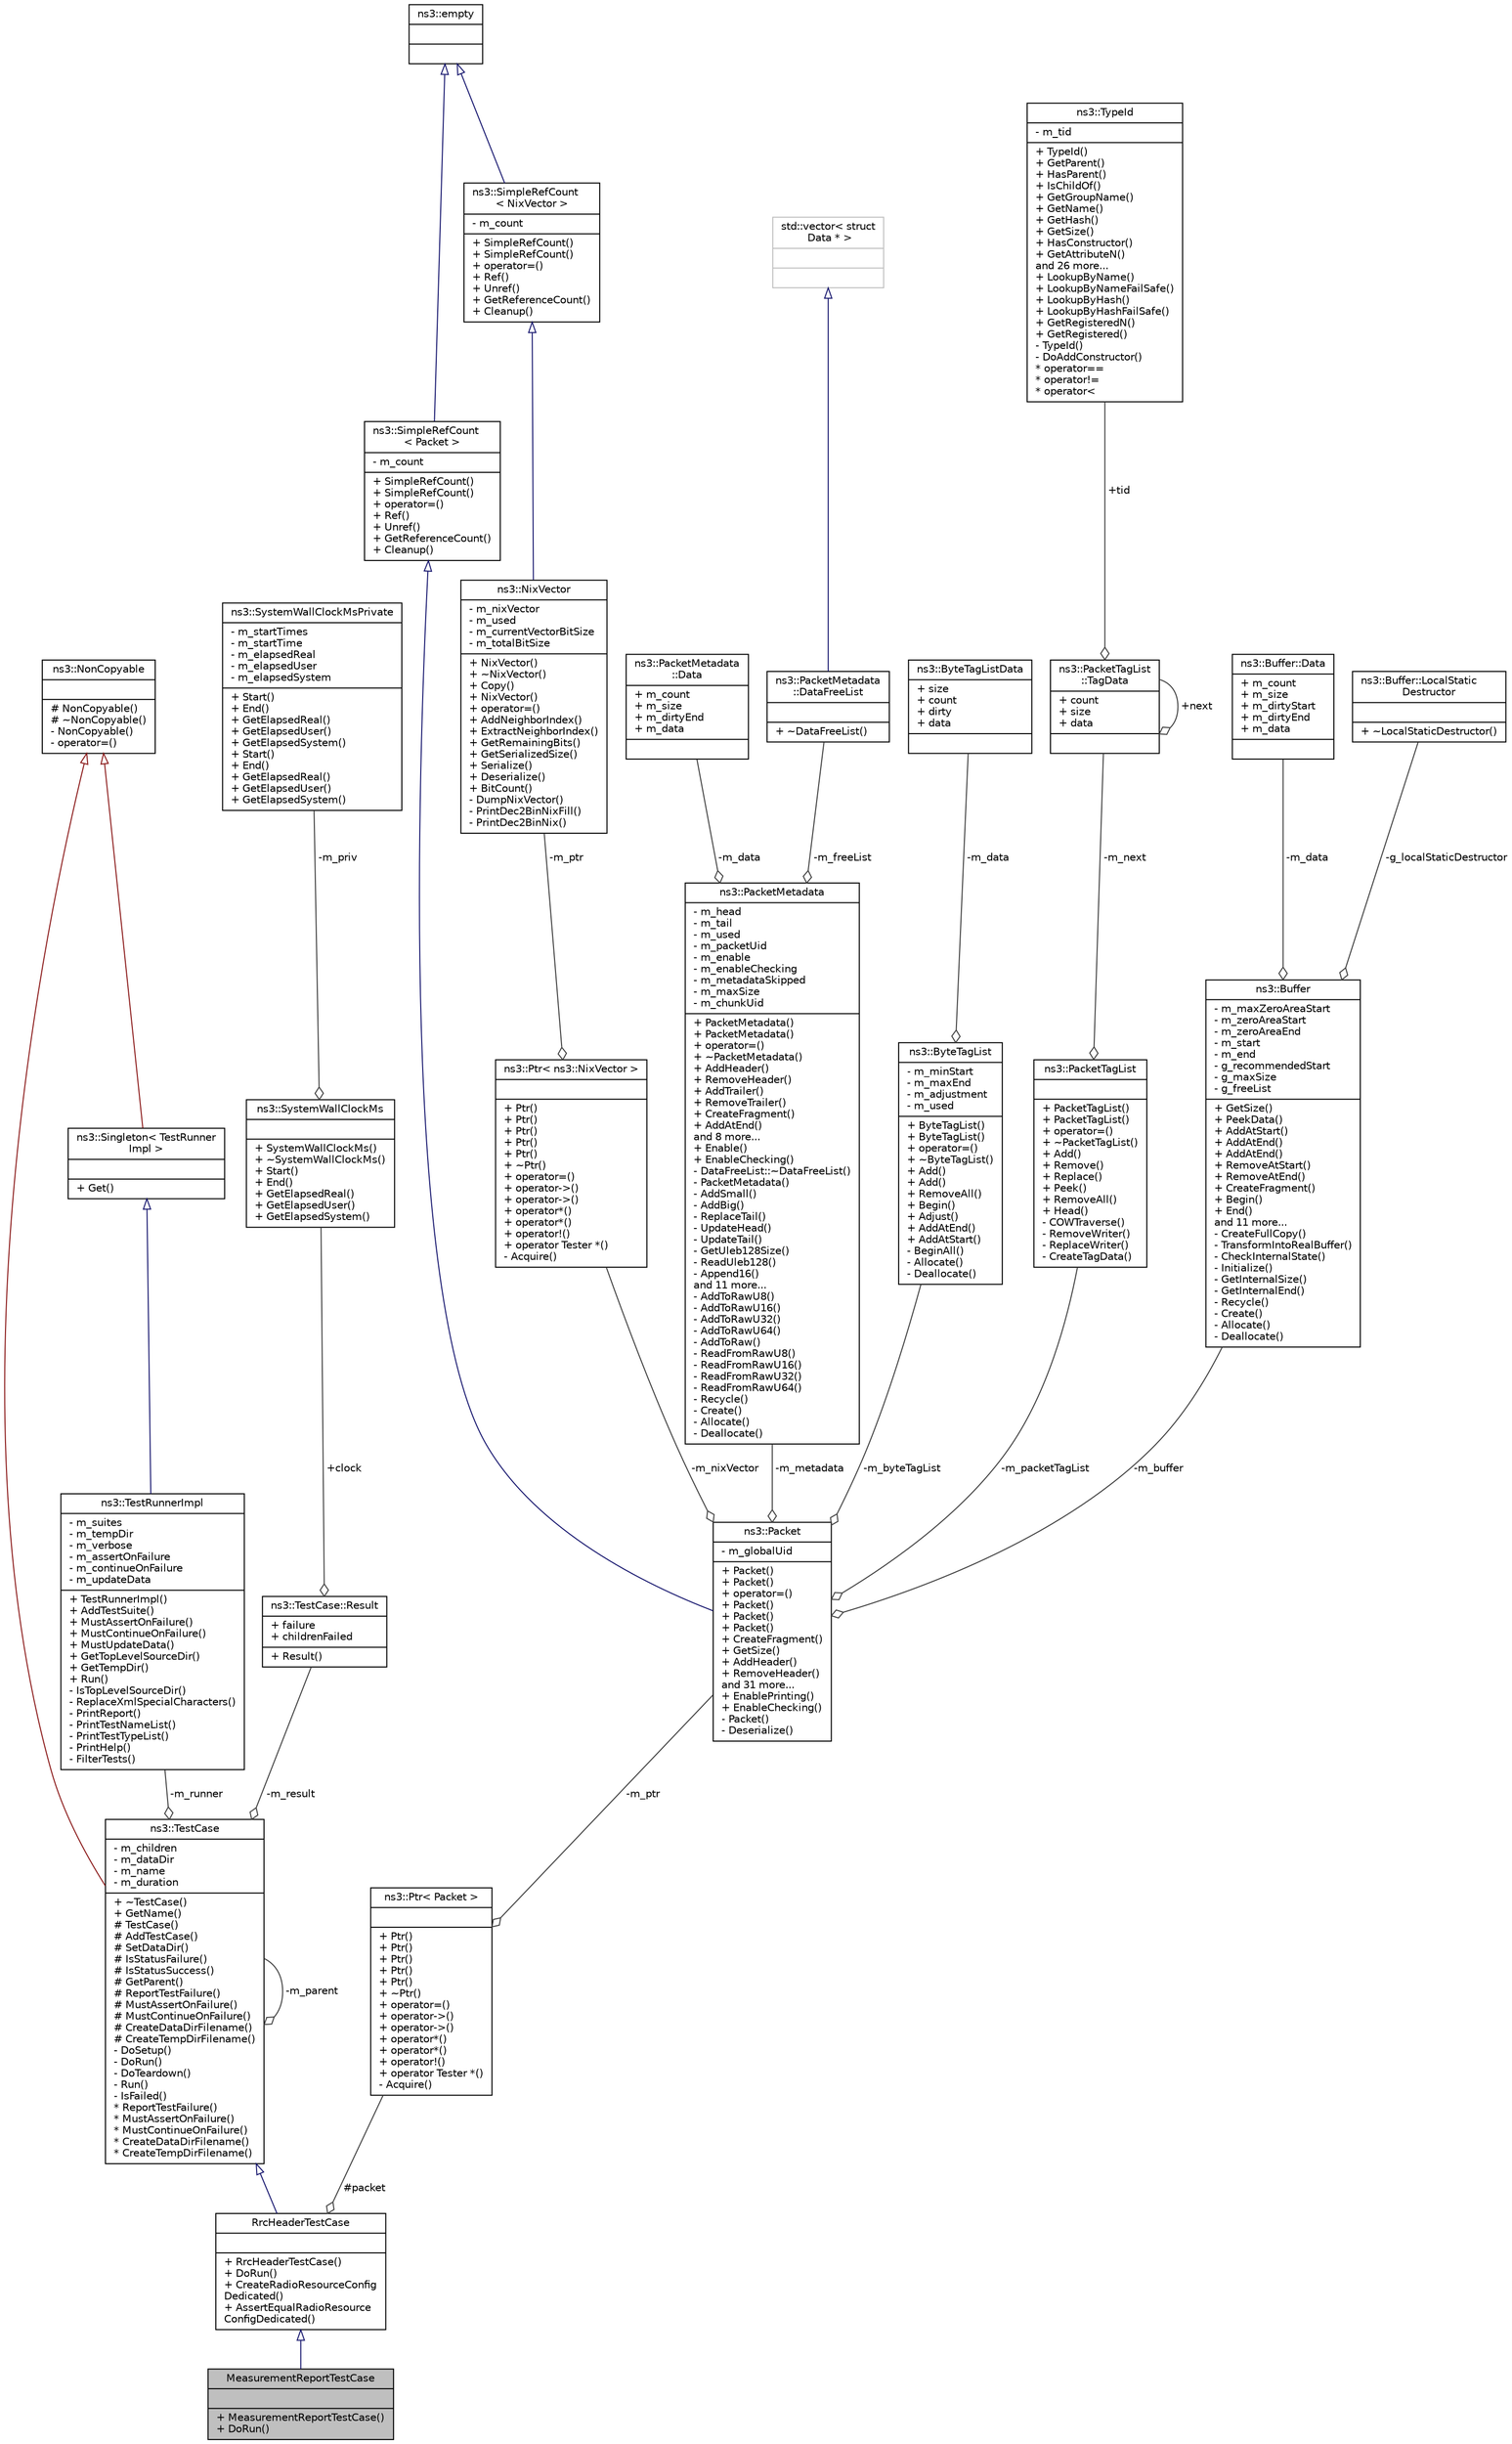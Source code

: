 digraph "MeasurementReportTestCase"
{
  edge [fontname="Helvetica",fontsize="10",labelfontname="Helvetica",labelfontsize="10"];
  node [fontname="Helvetica",fontsize="10",shape=record];
  Node1 [label="{MeasurementReportTestCase\n||+ MeasurementReportTestCase()\l+ DoRun()\l}",height=0.2,width=0.4,color="black", fillcolor="grey75", style="filled", fontcolor="black"];
  Node2 -> Node1 [dir="back",color="midnightblue",fontsize="10",style="solid",arrowtail="onormal"];
  Node2 [label="{RrcHeaderTestCase\n||+ RrcHeaderTestCase()\l+ DoRun()\l+ CreateRadioResourceConfig\lDedicated()\l+ AssertEqualRadioResource\lConfigDedicated()\l}",height=0.2,width=0.4,color="black", fillcolor="white", style="filled",URL="$d3/d02/classRrcHeaderTestCase.html"];
  Node3 -> Node2 [dir="back",color="midnightblue",fontsize="10",style="solid",arrowtail="onormal"];
  Node3 [label="{ns3::TestCase\n|- m_children\l- m_dataDir\l- m_name\l- m_duration\l|+ ~TestCase()\l+ GetName()\l# TestCase()\l# AddTestCase()\l# SetDataDir()\l# IsStatusFailure()\l# IsStatusSuccess()\l# GetParent()\l# ReportTestFailure()\l# MustAssertOnFailure()\l# MustContinueOnFailure()\l# CreateDataDirFilename()\l# CreateTempDirFilename()\l- DoSetup()\l- DoRun()\l- DoTeardown()\l- Run()\l- IsFailed()\l* ReportTestFailure()\l* MustAssertOnFailure()\l* MustContinueOnFailure()\l* CreateDataDirFilename()\l* CreateTempDirFilename()\l}",height=0.2,width=0.4,color="black", fillcolor="white", style="filled",URL="$dd/d88/classns3_1_1TestCase.html",tooltip="encapsulates test code "];
  Node4 -> Node3 [dir="back",color="firebrick4",fontsize="10",style="solid",arrowtail="onormal"];
  Node4 [label="{ns3::NonCopyable\n||# NonCopyable()\l# ~NonCopyable()\l- NonCopyable()\l- operator=()\l}",height=0.2,width=0.4,color="black", fillcolor="white", style="filled",URL="$da/dd1/classns3_1_1NonCopyable.html"];
  Node5 -> Node3 [color="grey25",fontsize="10",style="solid",label=" -m_runner" ,arrowhead="odiamond"];
  Node5 [label="{ns3::TestRunnerImpl\n|- m_suites\l- m_tempDir\l- m_verbose\l- m_assertOnFailure\l- m_continueOnFailure\l- m_updateData\l|+ TestRunnerImpl()\l+ AddTestSuite()\l+ MustAssertOnFailure()\l+ MustContinueOnFailure()\l+ MustUpdateData()\l+ GetTopLevelSourceDir()\l+ GetTempDir()\l+ Run()\l- IsTopLevelSourceDir()\l- ReplaceXmlSpecialCharacters()\l- PrintReport()\l- PrintTestNameList()\l- PrintTestTypeList()\l- PrintHelp()\l- FilterTests()\l}",height=0.2,width=0.4,color="black", fillcolor="white", style="filled",URL="$d7/d71/classns3_1_1TestRunnerImpl.html"];
  Node6 -> Node5 [dir="back",color="midnightblue",fontsize="10",style="solid",arrowtail="onormal"];
  Node6 [label="{ns3::Singleton\< TestRunner\lImpl \>\n||+ Get()\l}",height=0.2,width=0.4,color="black", fillcolor="white", style="filled",URL="$d8/d77/classns3_1_1Singleton.html"];
  Node4 -> Node6 [dir="back",color="firebrick4",fontsize="10",style="solid",arrowtail="onormal"];
  Node3 -> Node3 [color="grey25",fontsize="10",style="solid",label=" -m_parent" ,arrowhead="odiamond"];
  Node7 -> Node3 [color="grey25",fontsize="10",style="solid",label=" -m_result" ,arrowhead="odiamond"];
  Node7 [label="{ns3::TestCase::Result\n|+ failure\l+ childrenFailed\l|+ Result()\l}",height=0.2,width=0.4,color="black", fillcolor="white", style="filled",URL="$de/d25/structns3_1_1TestCase_1_1Result.html"];
  Node8 -> Node7 [color="grey25",fontsize="10",style="solid",label=" +clock" ,arrowhead="odiamond"];
  Node8 [label="{ns3::SystemWallClockMs\n||+ SystemWallClockMs()\l+ ~SystemWallClockMs()\l+ Start()\l+ End()\l+ GetElapsedReal()\l+ GetElapsedUser()\l+ GetElapsedSystem()\l}",height=0.2,width=0.4,color="black", fillcolor="white", style="filled",URL="$dc/dd4/classns3_1_1SystemWallClockMs.html",tooltip="Measure elapsed wall clock time in milliseconds. "];
  Node9 -> Node8 [color="grey25",fontsize="10",style="solid",label=" -m_priv" ,arrowhead="odiamond"];
  Node9 [label="{ns3::SystemWallClockMsPrivate\n|- m_startTimes\l- m_startTime\l- m_elapsedReal\l- m_elapsedUser\l- m_elapsedSystem\l|+ Start()\l+ End()\l+ GetElapsedReal()\l+ GetElapsedUser()\l+ GetElapsedSystem()\l+ Start()\l+ End()\l+ GetElapsedReal()\l+ GetElapsedUser()\l+ GetElapsedSystem()\l}",height=0.2,width=0.4,color="black", fillcolor="white", style="filled",URL="$db/da6/classns3_1_1SystemWallClockMsPrivate.html",tooltip="System-dependent implementation for SystemWallClockMs. "];
  Node10 -> Node2 [color="grey25",fontsize="10",style="solid",label=" #packet" ,arrowhead="odiamond"];
  Node10 [label="{ns3::Ptr\< Packet \>\n||+ Ptr()\l+ Ptr()\l+ Ptr()\l+ Ptr()\l+ Ptr()\l+ ~Ptr()\l+ operator=()\l+ operator-\>()\l+ operator-\>()\l+ operator*()\l+ operator*()\l+ operator!()\l+ operator Tester *()\l- Acquire()\l}",height=0.2,width=0.4,color="black", fillcolor="white", style="filled",URL="$dc/d90/classns3_1_1Ptr.html"];
  Node11 -> Node10 [color="grey25",fontsize="10",style="solid",label=" -m_ptr" ,arrowhead="odiamond"];
  Node11 [label="{ns3::Packet\n|- m_globalUid\l|+ Packet()\l+ Packet()\l+ operator=()\l+ Packet()\l+ Packet()\l+ Packet()\l+ CreateFragment()\l+ GetSize()\l+ AddHeader()\l+ RemoveHeader()\land 31 more...\l+ EnablePrinting()\l+ EnableChecking()\l- Packet()\l- Deserialize()\l}",height=0.2,width=0.4,color="black", fillcolor="white", style="filled",URL="$dd/d7a/classns3_1_1Packet.html",tooltip="network packets "];
  Node12 -> Node11 [dir="back",color="midnightblue",fontsize="10",style="solid",arrowtail="onormal"];
  Node12 [label="{ns3::SimpleRefCount\l\< Packet \>\n|- m_count\l|+ SimpleRefCount()\l+ SimpleRefCount()\l+ operator=()\l+ Ref()\l+ Unref()\l+ GetReferenceCount()\l+ Cleanup()\l}",height=0.2,width=0.4,color="black", fillcolor="white", style="filled",URL="$da/da1/classns3_1_1SimpleRefCount.html"];
  Node13 -> Node12 [dir="back",color="midnightblue",fontsize="10",style="solid",arrowtail="onormal"];
  Node13 [label="{ns3::empty\n||}",height=0.2,width=0.4,color="black", fillcolor="white", style="filled",URL="$d9/d6a/classns3_1_1empty.html",tooltip="make Callback use a separate empty type "];
  Node14 -> Node11 [color="grey25",fontsize="10",style="solid",label=" -m_nixVector" ,arrowhead="odiamond"];
  Node14 [label="{ns3::Ptr\< ns3::NixVector \>\n||+ Ptr()\l+ Ptr()\l+ Ptr()\l+ Ptr()\l+ Ptr()\l+ ~Ptr()\l+ operator=()\l+ operator-\>()\l+ operator-\>()\l+ operator*()\l+ operator*()\l+ operator!()\l+ operator Tester *()\l- Acquire()\l}",height=0.2,width=0.4,color="black", fillcolor="white", style="filled",URL="$dc/d90/classns3_1_1Ptr.html"];
  Node15 -> Node14 [color="grey25",fontsize="10",style="solid",label=" -m_ptr" ,arrowhead="odiamond"];
  Node15 [label="{ns3::NixVector\n|- m_nixVector\l- m_used\l- m_currentVectorBitSize\l- m_totalBitSize\l|+ NixVector()\l+ ~NixVector()\l+ Copy()\l+ NixVector()\l+ operator=()\l+ AddNeighborIndex()\l+ ExtractNeighborIndex()\l+ GetRemainingBits()\l+ GetSerializedSize()\l+ Serialize()\l+ Deserialize()\l+ BitCount()\l- DumpNixVector()\l- PrintDec2BinNixFill()\l- PrintDec2BinNix()\l}",height=0.2,width=0.4,color="black", fillcolor="white", style="filled",URL="$d1/d44/classns3_1_1NixVector.html",tooltip="Neighbor-index data structure for nix-vector routing. "];
  Node16 -> Node15 [dir="back",color="midnightblue",fontsize="10",style="solid",arrowtail="onormal"];
  Node16 [label="{ns3::SimpleRefCount\l\< NixVector \>\n|- m_count\l|+ SimpleRefCount()\l+ SimpleRefCount()\l+ operator=()\l+ Ref()\l+ Unref()\l+ GetReferenceCount()\l+ Cleanup()\l}",height=0.2,width=0.4,color="black", fillcolor="white", style="filled",URL="$da/da1/classns3_1_1SimpleRefCount.html"];
  Node13 -> Node16 [dir="back",color="midnightblue",fontsize="10",style="solid",arrowtail="onormal"];
  Node17 -> Node11 [color="grey25",fontsize="10",style="solid",label=" -m_metadata" ,arrowhead="odiamond"];
  Node17 [label="{ns3::PacketMetadata\n|- m_head\l- m_tail\l- m_used\l- m_packetUid\l- m_enable\l- m_enableChecking\l- m_metadataSkipped\l- m_maxSize\l- m_chunkUid\l|+ PacketMetadata()\l+ PacketMetadata()\l+ operator=()\l+ ~PacketMetadata()\l+ AddHeader()\l+ RemoveHeader()\l+ AddTrailer()\l+ RemoveTrailer()\l+ CreateFragment()\l+ AddAtEnd()\land 8 more...\l+ Enable()\l+ EnableChecking()\l- DataFreeList::~DataFreeList()\l- PacketMetadata()\l- AddSmall()\l- AddBig()\l- ReplaceTail()\l- UpdateHead()\l- UpdateTail()\l- GetUleb128Size()\l- ReadUleb128()\l- Append16()\land 11 more...\l- AddToRawU8()\l- AddToRawU16()\l- AddToRawU32()\l- AddToRawU64()\l- AddToRaw()\l- ReadFromRawU8()\l- ReadFromRawU16()\l- ReadFromRawU32()\l- ReadFromRawU64()\l- Recycle()\l- Create()\l- Allocate()\l- Deallocate()\l}",height=0.2,width=0.4,color="black", fillcolor="white", style="filled",URL="$d1/db1/classns3_1_1PacketMetadata.html",tooltip="Handle packet metadata about packet headers and trailers. "];
  Node18 -> Node17 [color="grey25",fontsize="10",style="solid",label=" -m_data" ,arrowhead="odiamond"];
  Node18 [label="{ns3::PacketMetadata\l::Data\n|+ m_count\l+ m_size\l+ m_dirtyEnd\l+ m_data\l|}",height=0.2,width=0.4,color="black", fillcolor="white", style="filled",URL="$d6/d9c/structns3_1_1PacketMetadata_1_1Data.html"];
  Node19 -> Node17 [color="grey25",fontsize="10",style="solid",label=" -m_freeList" ,arrowhead="odiamond"];
  Node19 [label="{ns3::PacketMetadata\l::DataFreeList\n||+ ~DataFreeList()\l}",height=0.2,width=0.4,color="black", fillcolor="white", style="filled",URL="$d0/df8/classns3_1_1PacketMetadata_1_1DataFreeList.html",tooltip="Class to hold all the metadata. "];
  Node20 -> Node19 [dir="back",color="midnightblue",fontsize="10",style="solid",arrowtail="onormal"];
  Node20 [label="{std::vector\< struct\l Data * \>\n||}",height=0.2,width=0.4,color="grey75", fillcolor="white", style="filled"];
  Node21 -> Node11 [color="grey25",fontsize="10",style="solid",label=" -m_byteTagList" ,arrowhead="odiamond"];
  Node21 [label="{ns3::ByteTagList\n|- m_minStart\l- m_maxEnd\l- m_adjustment\l- m_used\l|+ ByteTagList()\l+ ByteTagList()\l+ operator=()\l+ ~ByteTagList()\l+ Add()\l+ Add()\l+ RemoveAll()\l+ Begin()\l+ Adjust()\l+ AddAtEnd()\l+ AddAtStart()\l- BeginAll()\l- Allocate()\l- Deallocate()\l}",height=0.2,width=0.4,color="black", fillcolor="white", style="filled",URL="$dd/d64/classns3_1_1ByteTagList.html",tooltip="keep track of the byte tags stored in a packet. "];
  Node22 -> Node21 [color="grey25",fontsize="10",style="solid",label=" -m_data" ,arrowhead="odiamond"];
  Node22 [label="{ns3::ByteTagListData\n|+ size\l+ count\l+ dirty\l+ data\l|}",height=0.2,width=0.4,color="black", fillcolor="white", style="filled",URL="$d5/d62/structns3_1_1ByteTagListData.html",tooltip="Internal representation of the byte tags stored in a packet. "];
  Node23 -> Node11 [color="grey25",fontsize="10",style="solid",label=" -m_packetTagList" ,arrowhead="odiamond"];
  Node23 [label="{ns3::PacketTagList\n||+ PacketTagList()\l+ PacketTagList()\l+ operator=()\l+ ~PacketTagList()\l+ Add()\l+ Remove()\l+ Replace()\l+ Peek()\l+ RemoveAll()\l+ Head()\l- COWTraverse()\l- RemoveWriter()\l- ReplaceWriter()\l- CreateTagData()\l}",height=0.2,width=0.4,color="black", fillcolor="white", style="filled",URL="$dd/d19/classns3_1_1PacketTagList.html",tooltip="List of the packet tags stored in a packet. "];
  Node24 -> Node23 [color="grey25",fontsize="10",style="solid",label=" -m_next" ,arrowhead="odiamond"];
  Node24 [label="{ns3::PacketTagList\l::TagData\n|+ count\l+ size\l+ data\l|}",height=0.2,width=0.4,color="black", fillcolor="white", style="filled",URL="$d5/d03/structns3_1_1PacketTagList_1_1TagData.html"];
  Node24 -> Node24 [color="grey25",fontsize="10",style="solid",label=" +next" ,arrowhead="odiamond"];
  Node25 -> Node24 [color="grey25",fontsize="10",style="solid",label=" +tid" ,arrowhead="odiamond"];
  Node25 [label="{ns3::TypeId\n|- m_tid\l|+ TypeId()\l+ GetParent()\l+ HasParent()\l+ IsChildOf()\l+ GetGroupName()\l+ GetName()\l+ GetHash()\l+ GetSize()\l+ HasConstructor()\l+ GetAttributeN()\land 26 more...\l+ LookupByName()\l+ LookupByNameFailSafe()\l+ LookupByHash()\l+ LookupByHashFailSafe()\l+ GetRegisteredN()\l+ GetRegistered()\l- TypeId()\l- DoAddConstructor()\l* operator==\l* operator!=\l* operator\<\l}",height=0.2,width=0.4,color="black", fillcolor="white", style="filled",URL="$d6/d11/classns3_1_1TypeId.html",tooltip="a unique identifier for an interface. "];
  Node26 -> Node11 [color="grey25",fontsize="10",style="solid",label=" -m_buffer" ,arrowhead="odiamond"];
  Node26 [label="{ns3::Buffer\n|- m_maxZeroAreaStart\l- m_zeroAreaStart\l- m_zeroAreaEnd\l- m_start\l- m_end\l- g_recommendedStart\l- g_maxSize\l- g_freeList\l|+ GetSize()\l+ PeekData()\l+ AddAtStart()\l+ AddAtEnd()\l+ AddAtEnd()\l+ RemoveAtStart()\l+ RemoveAtEnd()\l+ CreateFragment()\l+ Begin()\l+ End()\land 11 more...\l- CreateFullCopy()\l- TransformIntoRealBuffer()\l- CheckInternalState()\l- Initialize()\l- GetInternalSize()\l- GetInternalEnd()\l- Recycle()\l- Create()\l- Allocate()\l- Deallocate()\l}",height=0.2,width=0.4,color="black", fillcolor="white", style="filled",URL="$da/d85/classns3_1_1Buffer.html",tooltip="automatically resized byte buffer "];
  Node27 -> Node26 [color="grey25",fontsize="10",style="solid",label=" -m_data" ,arrowhead="odiamond"];
  Node27 [label="{ns3::Buffer::Data\n|+ m_count\l+ m_size\l+ m_dirtyStart\l+ m_dirtyEnd\l+ m_data\l|}",height=0.2,width=0.4,color="black", fillcolor="white", style="filled",URL="$d9/dcc/structns3_1_1Buffer_1_1Data.html"];
  Node28 -> Node26 [color="grey25",fontsize="10",style="solid",label=" -g_localStaticDestructor" ,arrowhead="odiamond"];
  Node28 [label="{ns3::Buffer::LocalStatic\lDestructor\n||+ ~LocalStaticDestructor()\l}",height=0.2,width=0.4,color="black", fillcolor="white", style="filled",URL="$dc/de5/structns3_1_1Buffer_1_1LocalStaticDestructor.html",tooltip="Local static destructor structure. "];
}
